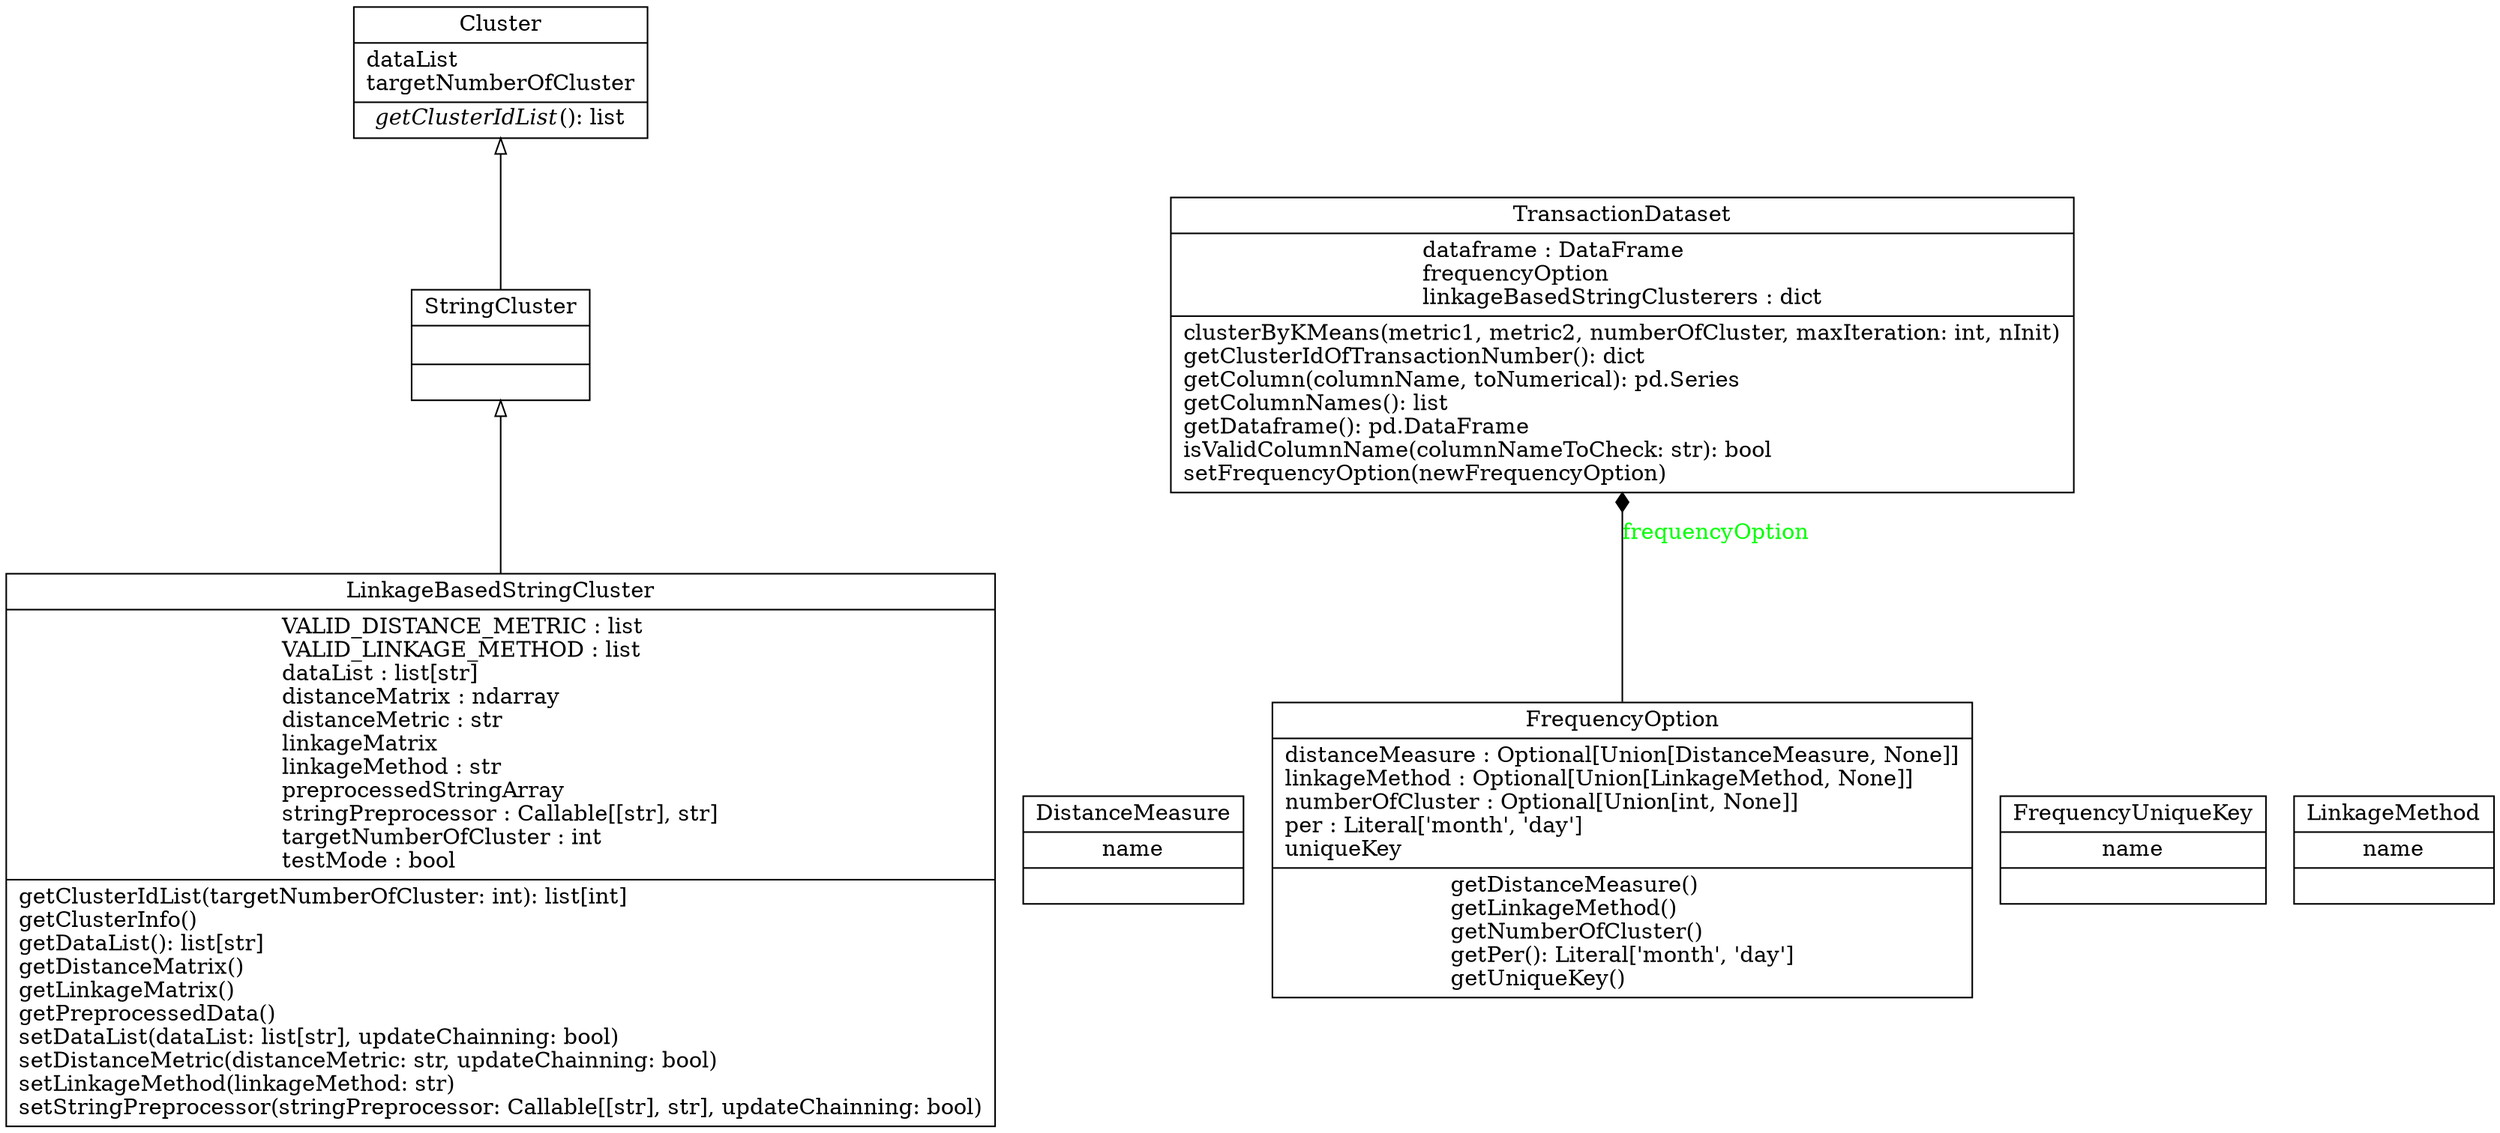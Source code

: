 digraph "classes_pythonserver" {
rankdir=BT
charset="utf-8"
"app.Cluster.Cluster" [color="black", fontcolor="black", label=<{Cluster|dataList<br ALIGN="LEFT"/>targetNumberOfCluster<br ALIGN="LEFT"/>|<I>getClusterIdList</I>(): list<br ALIGN="LEFT"/>}>, shape="record", style="solid"];
"app.TransactionDataset.DistanceMeasure" [color="black", fontcolor="black", label=<{DistanceMeasure|name<br ALIGN="LEFT"/>|}>, shape="record", style="solid"];
"app.TransactionDataset.FrequencyOption" [color="black", fontcolor="black", label=<{FrequencyOption|distanceMeasure : Optional[Union[DistanceMeasure, None]]<br ALIGN="LEFT"/>linkageMethod : Optional[Union[LinkageMethod, None]]<br ALIGN="LEFT"/>numberOfCluster : Optional[Union[int, None]]<br ALIGN="LEFT"/>per : Literal['month', 'day']<br ALIGN="LEFT"/>uniqueKey<br ALIGN="LEFT"/>|getDistanceMeasure()<br ALIGN="LEFT"/>getLinkageMethod()<br ALIGN="LEFT"/>getNumberOfCluster()<br ALIGN="LEFT"/>getPer(): Literal['month', 'day']<br ALIGN="LEFT"/>getUniqueKey()<br ALIGN="LEFT"/>}>, shape="record", style="solid"];
"app.TransactionDataset.FrequencyUniqueKey" [color="black", fontcolor="black", label=<{FrequencyUniqueKey|name<br ALIGN="LEFT"/>|}>, shape="record", style="solid"];
"app.Cluster.LinkageBasedStringCluster" [color="black", fontcolor="black", label=<{LinkageBasedStringCluster|VALID_DISTANCE_METRIC : list<br ALIGN="LEFT"/>VALID_LINKAGE_METHOD : list<br ALIGN="LEFT"/>dataList : list[str]<br ALIGN="LEFT"/>distanceMatrix : ndarray<br ALIGN="LEFT"/>distanceMetric : str<br ALIGN="LEFT"/>linkageMatrix<br ALIGN="LEFT"/>linkageMethod : str<br ALIGN="LEFT"/>preprocessedStringArray<br ALIGN="LEFT"/>stringPreprocessor : Callable[[str], str]<br ALIGN="LEFT"/>targetNumberOfCluster : int<br ALIGN="LEFT"/>testMode : bool<br ALIGN="LEFT"/>|getClusterIdList(targetNumberOfCluster: int): list[int]<br ALIGN="LEFT"/>getClusterInfo()<br ALIGN="LEFT"/>getDataList(): list[str]<br ALIGN="LEFT"/>getDistanceMatrix()<br ALIGN="LEFT"/>getLinkageMatrix()<br ALIGN="LEFT"/>getPreprocessedData()<br ALIGN="LEFT"/>setDataList(dataList: list[str], updateChainning: bool)<br ALIGN="LEFT"/>setDistanceMetric(distanceMetric: str, updateChainning: bool)<br ALIGN="LEFT"/>setLinkageMethod(linkageMethod: str)<br ALIGN="LEFT"/>setStringPreprocessor(stringPreprocessor: Callable[[str], str], updateChainning: bool)<br ALIGN="LEFT"/>}>, shape="record", style="solid"];
"app.TransactionDataset.LinkageMethod" [color="black", fontcolor="black", label=<{LinkageMethod|name<br ALIGN="LEFT"/>|}>, shape="record", style="solid"];
"app.Cluster.StringCluster" [color="black", fontcolor="black", label=<{StringCluster|<br ALIGN="LEFT"/>|}>, shape="record", style="solid"];
"app.TransactionDataset.TransactionDataset" [color="black", fontcolor="black", label=<{TransactionDataset|dataframe : DataFrame<br ALIGN="LEFT"/>frequencyOption<br ALIGN="LEFT"/>linkageBasedStringClusterers : dict<br ALIGN="LEFT"/>|clusterByKMeans(metric1, metric2, numberOfCluster, maxIteration: int, nInit)<br ALIGN="LEFT"/>getClusterIdOfTransactionNumber(): dict<br ALIGN="LEFT"/>getColumn(columnName, toNumerical): pd.Series<br ALIGN="LEFT"/>getColumnNames(): list<br ALIGN="LEFT"/>getDataframe(): pd.DataFrame<br ALIGN="LEFT"/>isValidColumnName(columnNameToCheck: str): bool<br ALIGN="LEFT"/>setFrequencyOption(newFrequencyOption)<br ALIGN="LEFT"/>}>, shape="record", style="solid"];
"app.Cluster.LinkageBasedStringCluster" -> "app.Cluster.StringCluster" [arrowhead="empty", arrowtail="none"];
"app.Cluster.StringCluster" -> "app.Cluster.Cluster" [arrowhead="empty", arrowtail="none"];
"app.TransactionDataset.FrequencyOption" -> "app.TransactionDataset.TransactionDataset" [arrowhead="diamond", arrowtail="none", fontcolor="green", label="frequencyOption", style="solid"];
}
